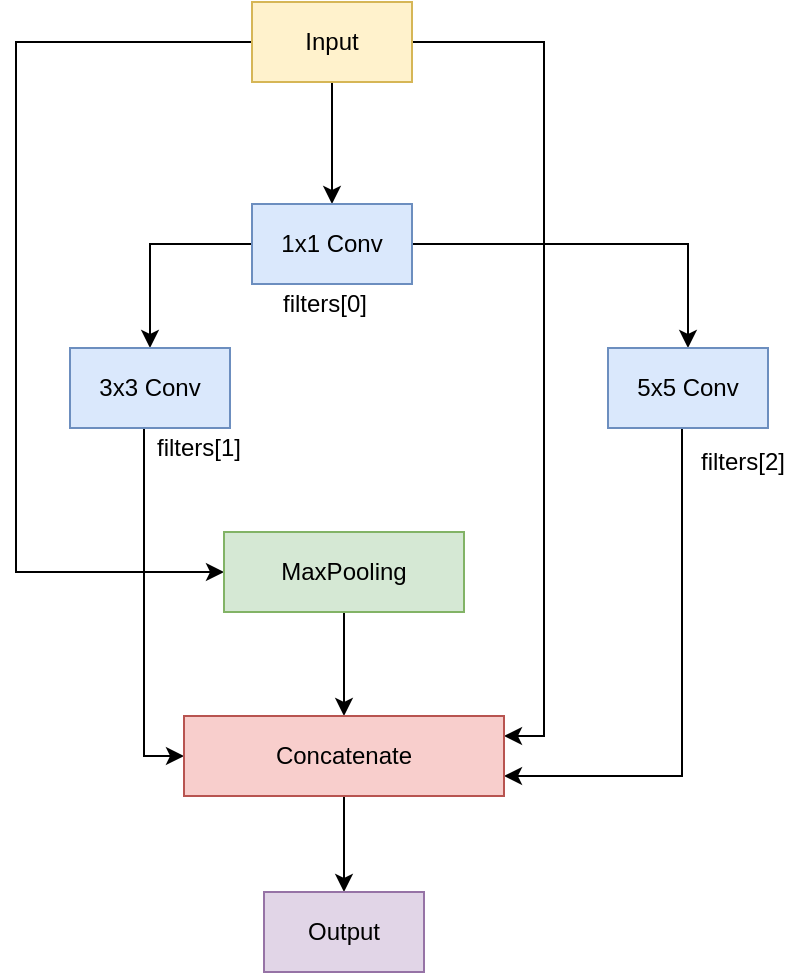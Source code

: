 <mxfile version="24.7.17">
  <diagram name="第 1 页" id="KXMowOA2dFkydFLERmEN">
    <mxGraphModel dx="441" dy="749" grid="0" gridSize="10" guides="1" tooltips="1" connect="1" arrows="1" fold="1" page="0" pageScale="1" pageWidth="827" pageHeight="1169" math="0" shadow="0">
      <root>
        <mxCell id="0" />
        <mxCell id="1" parent="0" />
        <mxCell id="NoqoAzOhNALpFZ6daNnq-3" style="edgeStyle=orthogonalEdgeStyle;rounded=0;orthogonalLoop=1;jettySize=auto;html=1;entryX=0.5;entryY=0;entryDx=0;entryDy=0;" edge="1" parent="1" source="NoqoAzOhNALpFZ6daNnq-1" target="NoqoAzOhNALpFZ6daNnq-2">
          <mxGeometry relative="1" as="geometry" />
        </mxCell>
        <mxCell id="NoqoAzOhNALpFZ6daNnq-10" style="edgeStyle=orthogonalEdgeStyle;rounded=0;orthogonalLoop=1;jettySize=auto;html=1;" edge="1" parent="1" source="NoqoAzOhNALpFZ6daNnq-1" target="NoqoAzOhNALpFZ6daNnq-8">
          <mxGeometry relative="1" as="geometry">
            <Array as="points">
              <mxPoint x="34" y="61" />
              <mxPoint x="34" y="326" />
            </Array>
          </mxGeometry>
        </mxCell>
        <mxCell id="NoqoAzOhNALpFZ6daNnq-15" style="edgeStyle=orthogonalEdgeStyle;rounded=0;orthogonalLoop=1;jettySize=auto;html=1;entryX=1;entryY=0.25;entryDx=0;entryDy=0;" edge="1" parent="1" source="NoqoAzOhNALpFZ6daNnq-1" target="NoqoAzOhNALpFZ6daNnq-11">
          <mxGeometry relative="1" as="geometry">
            <Array as="points">
              <mxPoint x="298" y="61" />
              <mxPoint x="298" y="408" />
            </Array>
          </mxGeometry>
        </mxCell>
        <mxCell id="NoqoAzOhNALpFZ6daNnq-1" value="Input" style="rounded=0;whiteSpace=wrap;html=1;fillColor=#fff2cc;strokeColor=#d6b656;" vertex="1" parent="1">
          <mxGeometry x="152" y="41" width="80" height="40" as="geometry" />
        </mxCell>
        <mxCell id="NoqoAzOhNALpFZ6daNnq-6" style="edgeStyle=orthogonalEdgeStyle;rounded=0;orthogonalLoop=1;jettySize=auto;html=1;entryX=0.5;entryY=0;entryDx=0;entryDy=0;" edge="1" parent="1" source="NoqoAzOhNALpFZ6daNnq-2" target="NoqoAzOhNALpFZ6daNnq-4">
          <mxGeometry relative="1" as="geometry" />
        </mxCell>
        <mxCell id="NoqoAzOhNALpFZ6daNnq-16" style="edgeStyle=orthogonalEdgeStyle;rounded=0;orthogonalLoop=1;jettySize=auto;html=1;entryX=0.5;entryY=0;entryDx=0;entryDy=0;" edge="1" parent="1" source="NoqoAzOhNALpFZ6daNnq-2" target="NoqoAzOhNALpFZ6daNnq-5">
          <mxGeometry relative="1" as="geometry" />
        </mxCell>
        <mxCell id="NoqoAzOhNALpFZ6daNnq-2" value="1x1 Conv" style="rounded=0;whiteSpace=wrap;html=1;fillColor=#dae8fc;strokeColor=#6c8ebf;" vertex="1" parent="1">
          <mxGeometry x="152" y="142" width="80" height="40" as="geometry" />
        </mxCell>
        <mxCell id="NoqoAzOhNALpFZ6daNnq-12" style="edgeStyle=orthogonalEdgeStyle;rounded=0;orthogonalLoop=1;jettySize=auto;html=1;entryX=0;entryY=0.5;entryDx=0;entryDy=0;" edge="1" parent="1" source="NoqoAzOhNALpFZ6daNnq-4" target="NoqoAzOhNALpFZ6daNnq-11">
          <mxGeometry relative="1" as="geometry">
            <Array as="points">
              <mxPoint x="98" y="418" />
            </Array>
          </mxGeometry>
        </mxCell>
        <mxCell id="NoqoAzOhNALpFZ6daNnq-4" value="3x3 Conv" style="rounded=0;whiteSpace=wrap;html=1;fillColor=#dae8fc;strokeColor=#6c8ebf;" vertex="1" parent="1">
          <mxGeometry x="61" y="214" width="80" height="40" as="geometry" />
        </mxCell>
        <mxCell id="NoqoAzOhNALpFZ6daNnq-17" style="edgeStyle=orthogonalEdgeStyle;rounded=0;orthogonalLoop=1;jettySize=auto;html=1;entryX=1;entryY=0.75;entryDx=0;entryDy=0;" edge="1" parent="1" source="NoqoAzOhNALpFZ6daNnq-5" target="NoqoAzOhNALpFZ6daNnq-11">
          <mxGeometry relative="1" as="geometry">
            <Array as="points">
              <mxPoint x="367" y="428" />
            </Array>
          </mxGeometry>
        </mxCell>
        <mxCell id="NoqoAzOhNALpFZ6daNnq-5" value="5x5 Conv" style="rounded=0;whiteSpace=wrap;html=1;fillColor=#dae8fc;strokeColor=#6c8ebf;" vertex="1" parent="1">
          <mxGeometry x="330" y="214" width="80" height="40" as="geometry" />
        </mxCell>
        <mxCell id="NoqoAzOhNALpFZ6daNnq-13" style="edgeStyle=orthogonalEdgeStyle;rounded=0;orthogonalLoop=1;jettySize=auto;html=1;entryX=0.5;entryY=0;entryDx=0;entryDy=0;" edge="1" parent="1" source="NoqoAzOhNALpFZ6daNnq-8" target="NoqoAzOhNALpFZ6daNnq-11">
          <mxGeometry relative="1" as="geometry" />
        </mxCell>
        <mxCell id="NoqoAzOhNALpFZ6daNnq-8" value="MaxPooling" style="rounded=0;whiteSpace=wrap;html=1;fillColor=#d5e8d4;strokeColor=#82b366;" vertex="1" parent="1">
          <mxGeometry x="138" y="306" width="120" height="40" as="geometry" />
        </mxCell>
        <mxCell id="NoqoAzOhNALpFZ6daNnq-19" style="edgeStyle=orthogonalEdgeStyle;rounded=0;orthogonalLoop=1;jettySize=auto;html=1;entryX=0.5;entryY=0;entryDx=0;entryDy=0;" edge="1" parent="1" source="NoqoAzOhNALpFZ6daNnq-11" target="NoqoAzOhNALpFZ6daNnq-18">
          <mxGeometry relative="1" as="geometry" />
        </mxCell>
        <mxCell id="NoqoAzOhNALpFZ6daNnq-11" value="Concatenate" style="rounded=0;whiteSpace=wrap;html=1;fillColor=#f8cecc;strokeColor=#b85450;" vertex="1" parent="1">
          <mxGeometry x="118" y="398" width="160" height="40" as="geometry" />
        </mxCell>
        <mxCell id="NoqoAzOhNALpFZ6daNnq-18" value="Output" style="rounded=0;whiteSpace=wrap;html=1;fillColor=#e1d5e7;strokeColor=#9673a6;" vertex="1" parent="1">
          <mxGeometry x="158" y="486" width="80" height="40" as="geometry" />
        </mxCell>
        <mxCell id="NoqoAzOhNALpFZ6daNnq-20" value="filters[0]" style="text;html=1;align=center;verticalAlign=middle;resizable=0;points=[];autosize=1;strokeColor=none;fillColor=none;" vertex="1" parent="1">
          <mxGeometry x="158" y="179" width="60" height="26" as="geometry" />
        </mxCell>
        <mxCell id="NoqoAzOhNALpFZ6daNnq-21" value="filters[1]" style="text;html=1;align=center;verticalAlign=middle;resizable=0;points=[];autosize=1;strokeColor=none;fillColor=none;" vertex="1" parent="1">
          <mxGeometry x="95" y="251" width="60" height="26" as="geometry" />
        </mxCell>
        <mxCell id="NoqoAzOhNALpFZ6daNnq-22" value="filters[2]" style="text;html=1;align=center;verticalAlign=middle;resizable=0;points=[];autosize=1;strokeColor=none;fillColor=none;" vertex="1" parent="1">
          <mxGeometry x="367" y="258" width="60" height="26" as="geometry" />
        </mxCell>
      </root>
    </mxGraphModel>
  </diagram>
</mxfile>
